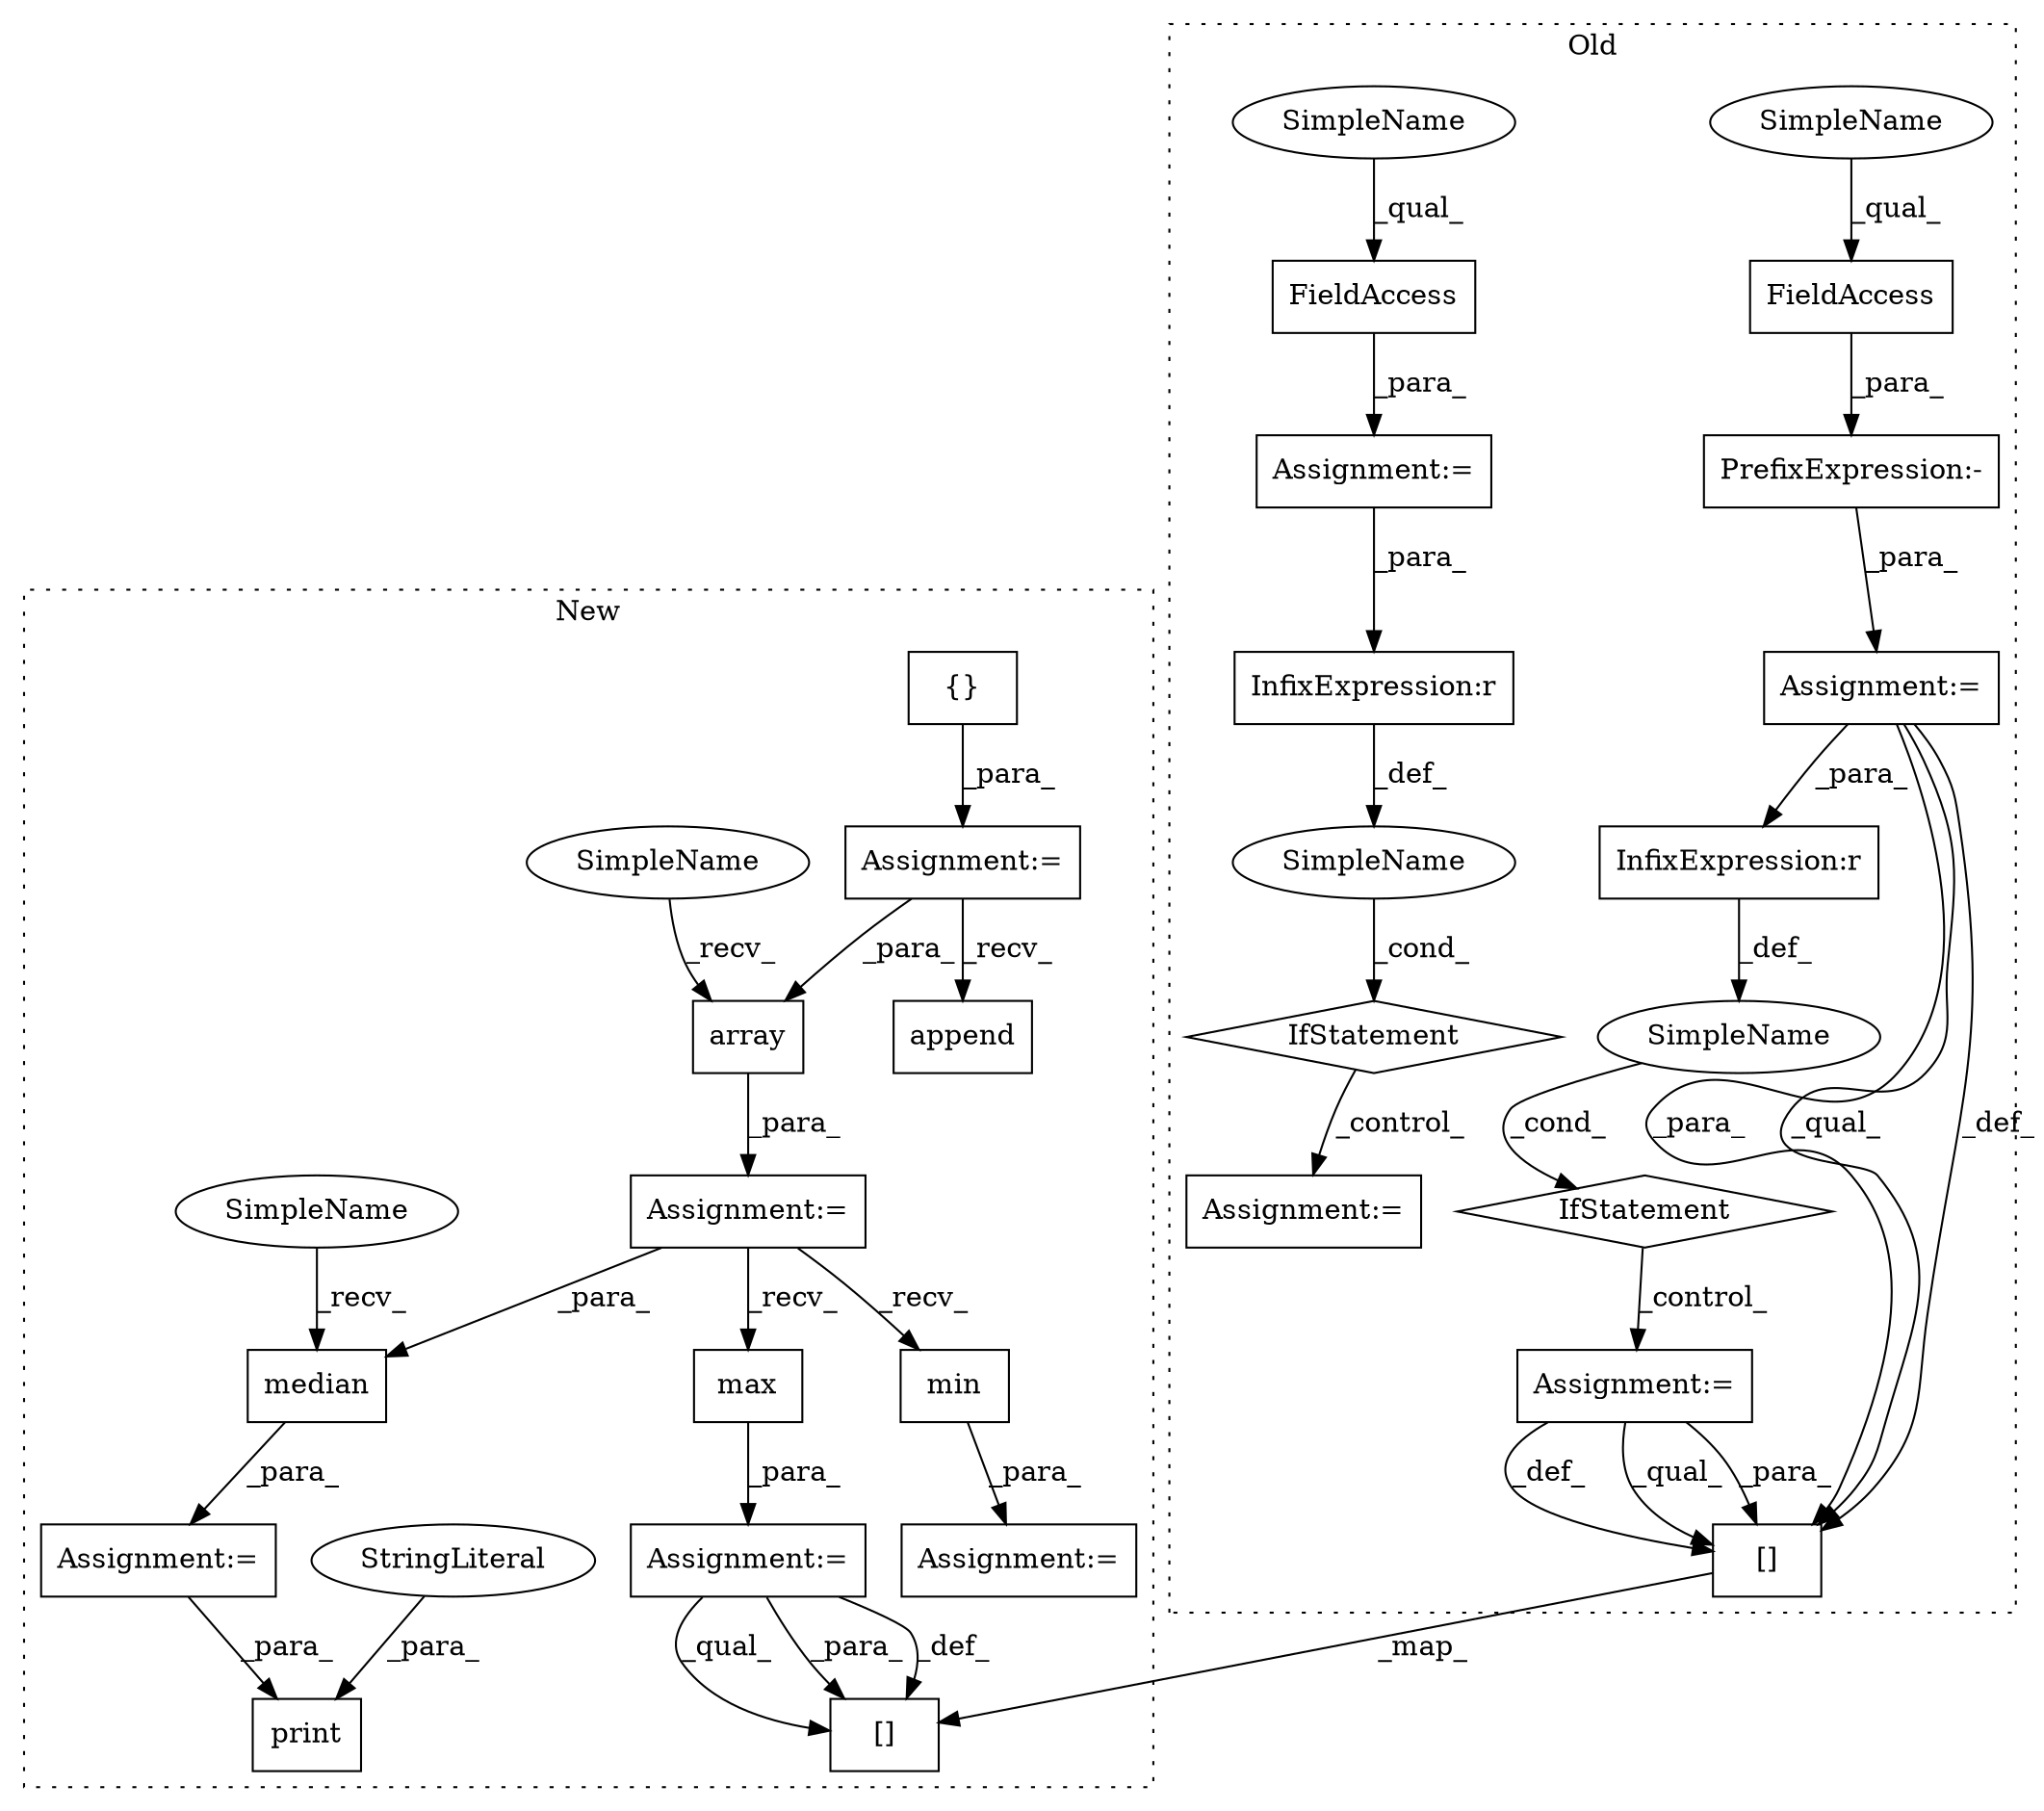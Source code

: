 digraph G {
subgraph cluster0 {
1 [label="IfStatement" a="25" s="1849,1881" l="4,2" shape="diamond"];
3 [label="Assignment:=" a="7" s="1909" l="1" shape="box"];
4 [label="SimpleName" a="42" s="" l="" shape="ellipse"];
5 [label="InfixExpression:r" a="27" s="1862" l="3" shape="box"];
9 [label="PrefixExpression:-" a="38" s="1681" l="1" shape="box"];
13 [label="FieldAccess" a="22" s="1682" l="9" shape="box"];
14 [label="FieldAccess" a="22" s="1714" l="9" shape="box"];
16 [label="Assignment:=" a="7" s="1680" l="1" shape="box"];
19 [label="Assignment:=" a="7" s="1713" l="1" shape="box"];
20 [label="InfixExpression:r" a="27" s="1948" l="3" shape="box"];
21 [label="IfStatement" a="25" s="1935,1967" l="4,2" shape="diamond"];
22 [label="SimpleName" a="42" s="" l="" shape="ellipse"];
23 [label="Assignment:=" a="7" s="1995" l="1" shape="box"];
27 [label="[]" a="2" s="2945,3027" l="14,2" shape="box"];
31 [label="SimpleName" a="42" s="1682" l="5" shape="ellipse"];
32 [label="SimpleName" a="42" s="1714" l="5" shape="ellipse"];
label = "Old";
style="dotted";
}
subgraph cluster1 {
2 [label="median" a="32" s="2054,2069" l="7,1" shape="box"];
6 [label="array" a="32" s="1933,1947" l="6,1" shape="box"];
7 [label="{}" a="4" s="1752" l="2" shape="box"];
8 [label="max" a="32" s="1980" l="5" shape="box"];
10 [label="print" a="32" s="2190,2246" l="6,1" shape="box"];
11 [label="StringLiteral" a="45" s="2196" l="30" shape="ellipse"];
12 [label="min" a="32" s="2017" l="5" shape="box"];
15 [label="Assignment:=" a="7" s="1926" l="1" shape="box"];
17 [label="Assignment:=" a="7" s="2007" l="1" shape="box"];
18 [label="Assignment:=" a="7" s="1970" l="1" shape="box"];
24 [label="Assignment:=" a="7" s="1742" l="1" shape="box"];
25 [label="Assignment:=" a="7" s="2047" l="1" shape="box"];
26 [label="append" a="32" s="1889,1905" l="7,1" shape="box"];
28 [label="[]" a="2" s="3063,3145" l="14,2" shape="box"];
29 [label="SimpleName" a="42" s="1927" l="5" shape="ellipse"];
30 [label="SimpleName" a="42" s="2048" l="5" shape="ellipse"];
label = "New";
style="dotted";
}
1 -> 3 [label="_control_"];
2 -> 25 [label="_para_"];
3 -> 27 [label="_def_"];
3 -> 27 [label="_qual_"];
3 -> 27 [label="_para_"];
4 -> 1 [label="_cond_"];
5 -> 4 [label="_def_"];
6 -> 15 [label="_para_"];
7 -> 24 [label="_para_"];
8 -> 18 [label="_para_"];
9 -> 16 [label="_para_"];
11 -> 10 [label="_para_"];
12 -> 17 [label="_para_"];
13 -> 9 [label="_para_"];
14 -> 19 [label="_para_"];
15 -> 12 [label="_recv_"];
15 -> 8 [label="_recv_"];
15 -> 2 [label="_para_"];
16 -> 27 [label="_para_"];
16 -> 27 [label="_qual_"];
16 -> 5 [label="_para_"];
16 -> 27 [label="_def_"];
18 -> 28 [label="_def_"];
18 -> 28 [label="_qual_"];
18 -> 28 [label="_para_"];
19 -> 20 [label="_para_"];
20 -> 22 [label="_def_"];
21 -> 23 [label="_control_"];
22 -> 21 [label="_cond_"];
24 -> 26 [label="_recv_"];
24 -> 6 [label="_para_"];
25 -> 10 [label="_para_"];
27 -> 28 [label="_map_"];
29 -> 6 [label="_recv_"];
30 -> 2 [label="_recv_"];
31 -> 13 [label="_qual_"];
32 -> 14 [label="_qual_"];
}